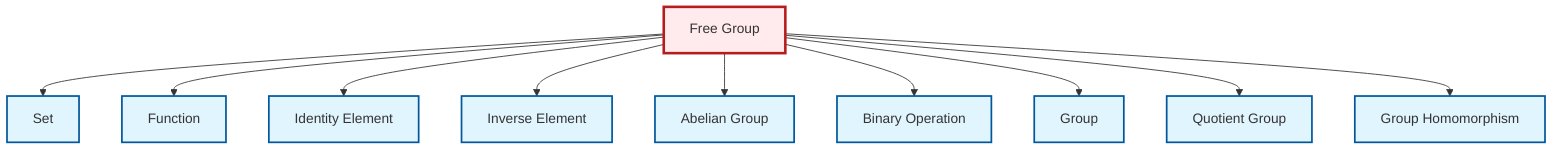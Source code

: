 graph TD
    classDef definition fill:#e1f5fe,stroke:#01579b,stroke-width:2px
    classDef theorem fill:#f3e5f5,stroke:#4a148c,stroke-width:2px
    classDef axiom fill:#fff3e0,stroke:#e65100,stroke-width:2px
    classDef example fill:#e8f5e9,stroke:#1b5e20,stroke-width:2px
    classDef current fill:#ffebee,stroke:#b71c1c,stroke-width:3px
    def-quotient-group["Quotient Group"]:::definition
    def-group["Group"]:::definition
    def-identity-element["Identity Element"]:::definition
    def-homomorphism["Group Homomorphism"]:::definition
    def-binary-operation["Binary Operation"]:::definition
    def-set["Set"]:::definition
    def-function["Function"]:::definition
    def-inverse-element["Inverse Element"]:::definition
    def-free-group["Free Group"]:::definition
    def-abelian-group["Abelian Group"]:::definition
    def-free-group --> def-set
    def-free-group --> def-function
    def-free-group --> def-identity-element
    def-free-group --> def-inverse-element
    def-free-group --> def-abelian-group
    def-free-group --> def-binary-operation
    def-free-group --> def-group
    def-free-group --> def-quotient-group
    def-free-group --> def-homomorphism
    class def-free-group current